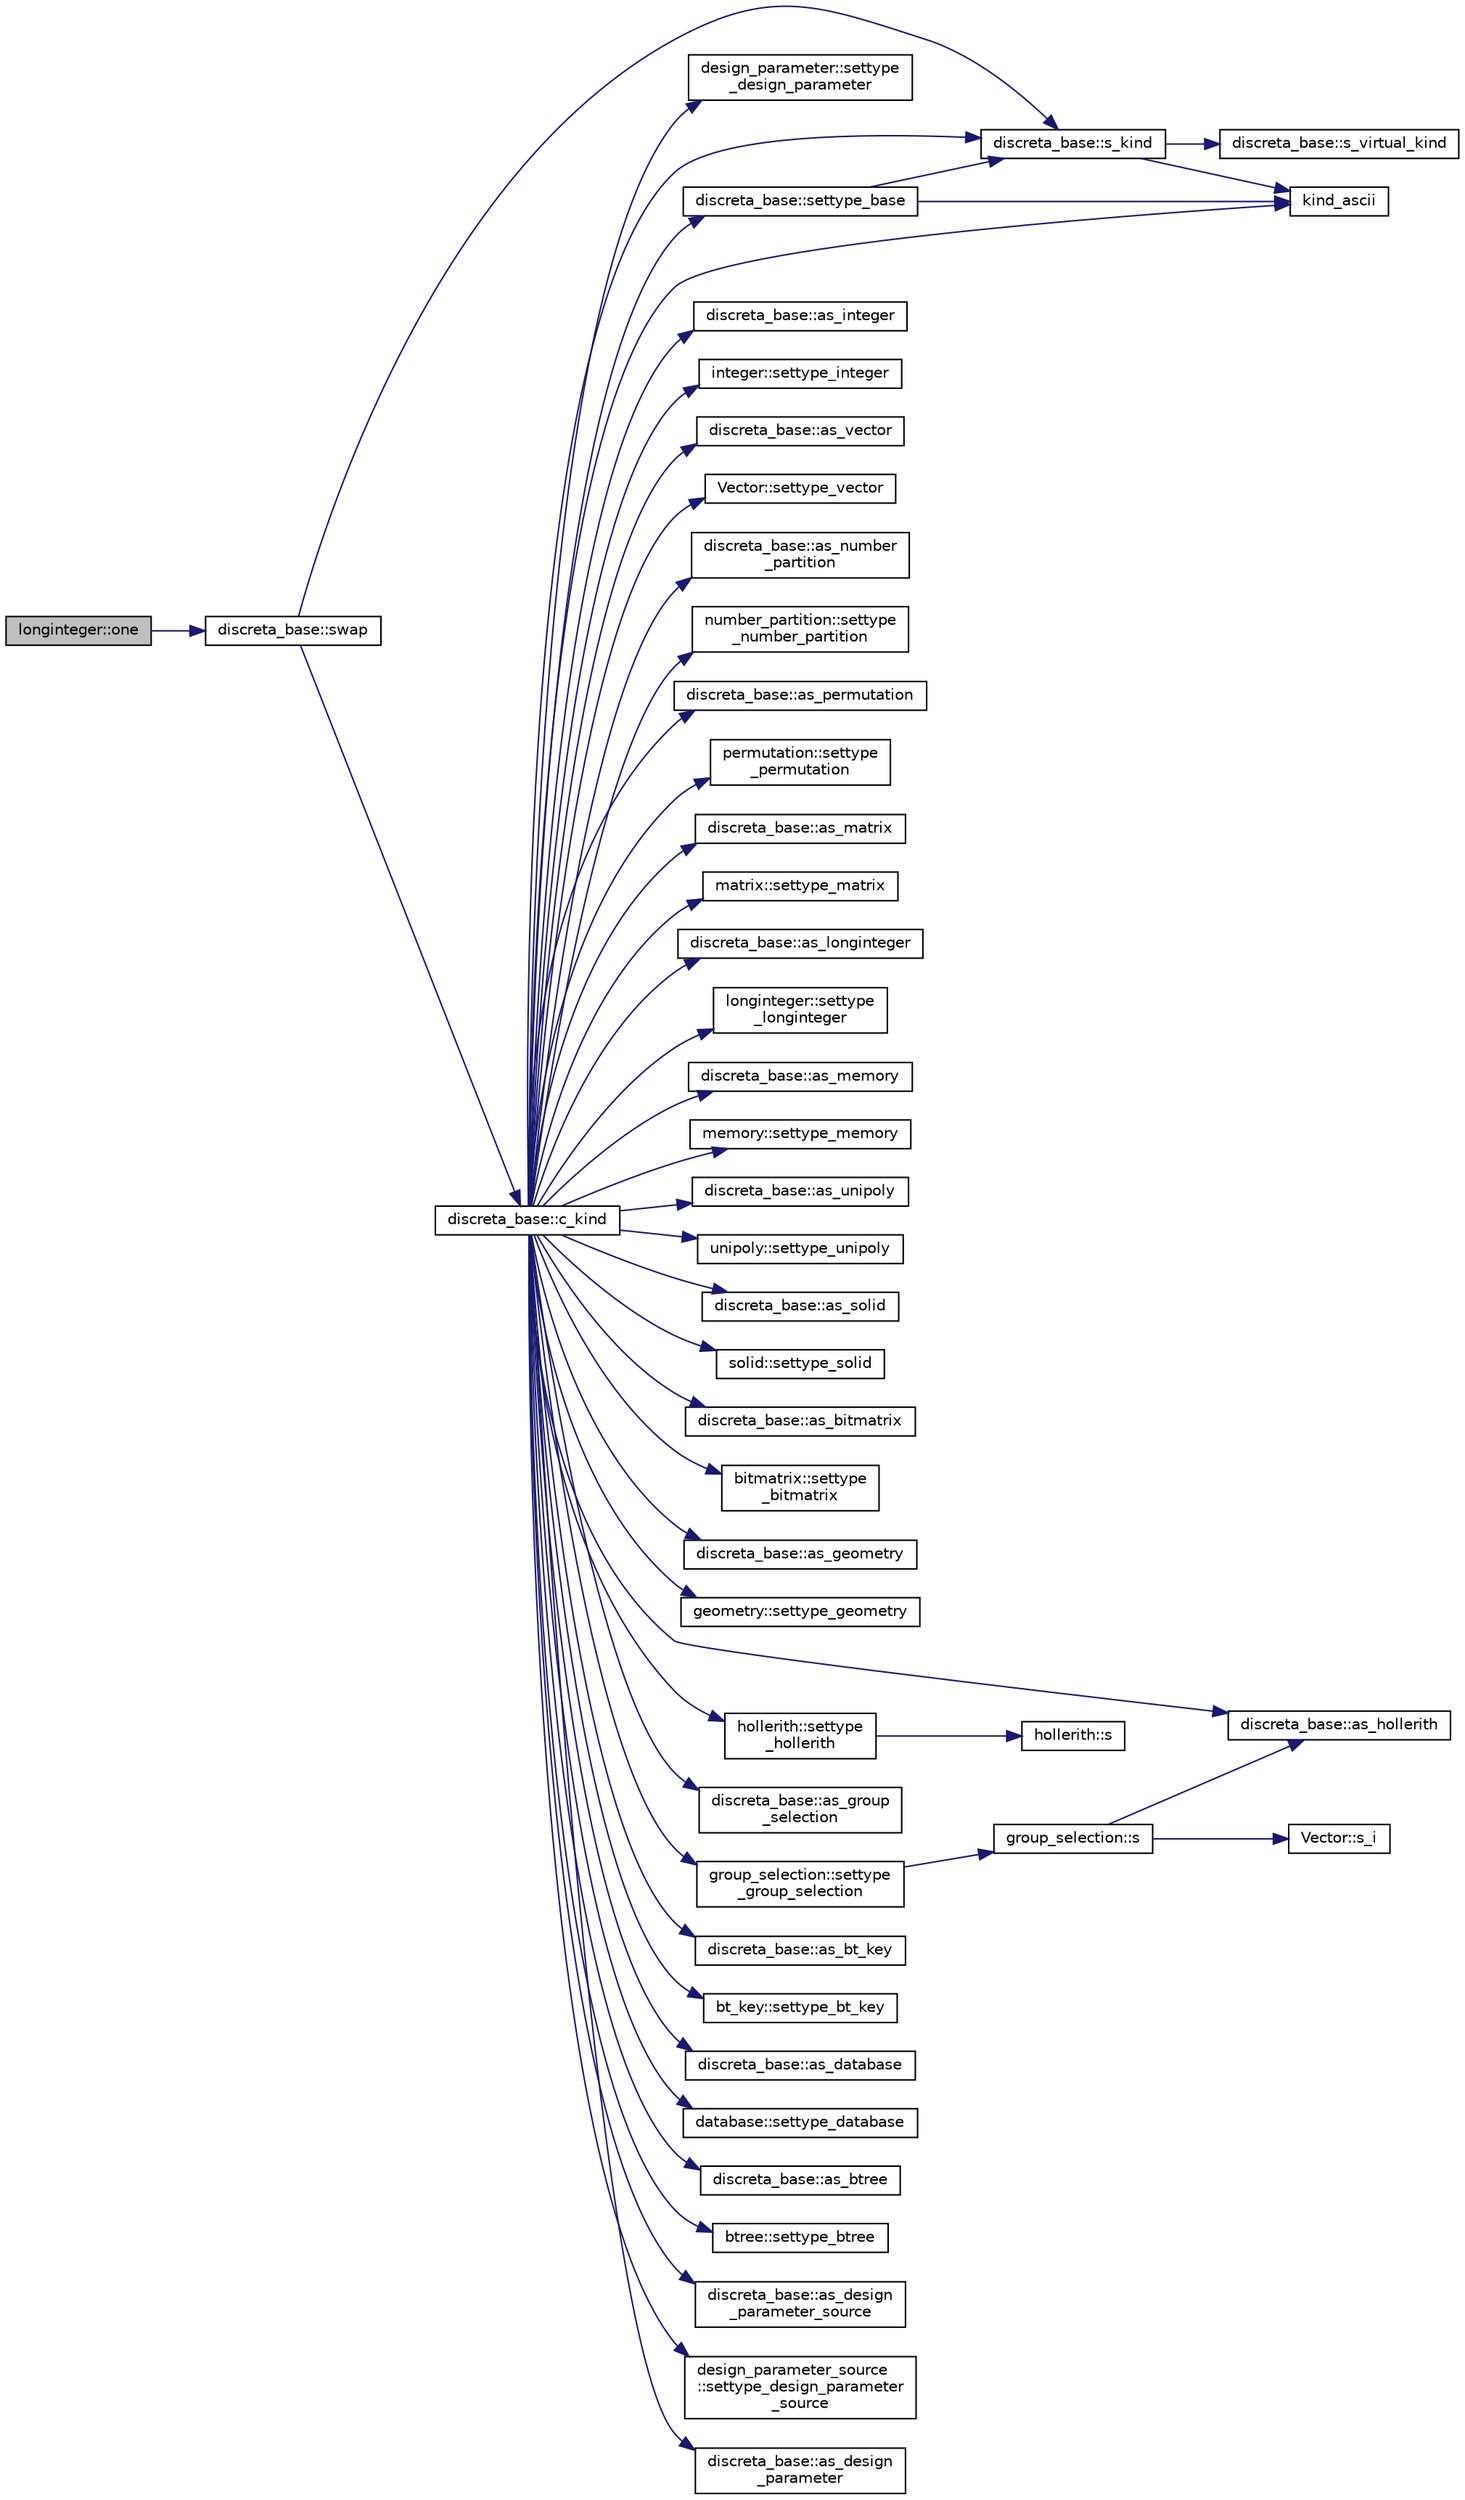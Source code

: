 digraph "longinteger::one"
{
  edge [fontname="Helvetica",fontsize="10",labelfontname="Helvetica",labelfontsize="10"];
  node [fontname="Helvetica",fontsize="10",shape=record];
  rankdir="LR";
  Node1555 [label="longinteger::one",height=0.2,width=0.4,color="black", fillcolor="grey75", style="filled", fontcolor="black"];
  Node1555 -> Node1556 [color="midnightblue",fontsize="10",style="solid",fontname="Helvetica"];
  Node1556 [label="discreta_base::swap",height=0.2,width=0.4,color="black", fillcolor="white", style="filled",URL="$d7/d71/classdiscreta__base.html#a2e8acbb9d3476675dac5b6a583b0293e"];
  Node1556 -> Node1557 [color="midnightblue",fontsize="10",style="solid",fontname="Helvetica"];
  Node1557 [label="discreta_base::s_kind",height=0.2,width=0.4,color="black", fillcolor="white", style="filled",URL="$d7/d71/classdiscreta__base.html#a8a830025c74adbbc3362418a7c2ba157"];
  Node1557 -> Node1558 [color="midnightblue",fontsize="10",style="solid",fontname="Helvetica"];
  Node1558 [label="discreta_base::s_virtual_kind",height=0.2,width=0.4,color="black", fillcolor="white", style="filled",URL="$d7/d71/classdiscreta__base.html#a52778a6d6943a468be083d0785d418fb"];
  Node1557 -> Node1559 [color="midnightblue",fontsize="10",style="solid",fontname="Helvetica"];
  Node1559 [label="kind_ascii",height=0.2,width=0.4,color="black", fillcolor="white", style="filled",URL="$d9/d60/discreta_8h.html#ad0ce825a9f29bc6cec27e1b64cfe27bf"];
  Node1556 -> Node1560 [color="midnightblue",fontsize="10",style="solid",fontname="Helvetica"];
  Node1560 [label="discreta_base::c_kind",height=0.2,width=0.4,color="black", fillcolor="white", style="filled",URL="$d7/d71/classdiscreta__base.html#adc2ff61589c2d083688e7a43f333cb62"];
  Node1560 -> Node1561 [color="midnightblue",fontsize="10",style="solid",fontname="Helvetica"];
  Node1561 [label="discreta_base::settype_base",height=0.2,width=0.4,color="black", fillcolor="white", style="filled",URL="$d7/d71/classdiscreta__base.html#a4f42899a89447d1c3993ea07c38f8ad4"];
  Node1561 -> Node1557 [color="midnightblue",fontsize="10",style="solid",fontname="Helvetica"];
  Node1561 -> Node1559 [color="midnightblue",fontsize="10",style="solid",fontname="Helvetica"];
  Node1560 -> Node1562 [color="midnightblue",fontsize="10",style="solid",fontname="Helvetica"];
  Node1562 [label="discreta_base::as_integer",height=0.2,width=0.4,color="black", fillcolor="white", style="filled",URL="$d7/d71/classdiscreta__base.html#a00d7691eaf874fd283d942692fe8dd26"];
  Node1560 -> Node1563 [color="midnightblue",fontsize="10",style="solid",fontname="Helvetica"];
  Node1563 [label="integer::settype_integer",height=0.2,width=0.4,color="black", fillcolor="white", style="filled",URL="$d0/de5/classinteger.html#a6265c65ef311229acd513d748faba796"];
  Node1560 -> Node1564 [color="midnightblue",fontsize="10",style="solid",fontname="Helvetica"];
  Node1564 [label="discreta_base::as_vector",height=0.2,width=0.4,color="black", fillcolor="white", style="filled",URL="$d7/d71/classdiscreta__base.html#a7bdd6cae39c380b128ee9e17e42cf020"];
  Node1560 -> Node1565 [color="midnightblue",fontsize="10",style="solid",fontname="Helvetica"];
  Node1565 [label="Vector::settype_vector",height=0.2,width=0.4,color="black", fillcolor="white", style="filled",URL="$d5/db2/class_vector.html#a34e0d00b18c051f23904a8429fa6c8b4"];
  Node1560 -> Node1566 [color="midnightblue",fontsize="10",style="solid",fontname="Helvetica"];
  Node1566 [label="discreta_base::as_number\l_partition",height=0.2,width=0.4,color="black", fillcolor="white", style="filled",URL="$d7/d71/classdiscreta__base.html#a307aa09de0e925d46697707968ffab00"];
  Node1560 -> Node1567 [color="midnightblue",fontsize="10",style="solid",fontname="Helvetica"];
  Node1567 [label="number_partition::settype\l_number_partition",height=0.2,width=0.4,color="black", fillcolor="white", style="filled",URL="$df/d50/classnumber__partition.html#a3aaec1b557758f643ffc8555bbc358be"];
  Node1560 -> Node1568 [color="midnightblue",fontsize="10",style="solid",fontname="Helvetica"];
  Node1568 [label="discreta_base::as_permutation",height=0.2,width=0.4,color="black", fillcolor="white", style="filled",URL="$d7/d71/classdiscreta__base.html#aa4e72f36a82984239b12ae831e131098"];
  Node1560 -> Node1569 [color="midnightblue",fontsize="10",style="solid",fontname="Helvetica"];
  Node1569 [label="permutation::settype\l_permutation",height=0.2,width=0.4,color="black", fillcolor="white", style="filled",URL="$d0/d08/classpermutation.html#af1eea29f86195cede9562e444664c28c"];
  Node1560 -> Node1570 [color="midnightblue",fontsize="10",style="solid",fontname="Helvetica"];
  Node1570 [label="discreta_base::as_matrix",height=0.2,width=0.4,color="black", fillcolor="white", style="filled",URL="$d7/d71/classdiscreta__base.html#ae4d7f56d917a4707b838fbffde6467ff"];
  Node1560 -> Node1571 [color="midnightblue",fontsize="10",style="solid",fontname="Helvetica"];
  Node1571 [label="matrix::settype_matrix",height=0.2,width=0.4,color="black", fillcolor="white", style="filled",URL="$d1/d8d/classmatrix.html#a1780283a64a789e4084d792683d276bb"];
  Node1560 -> Node1572 [color="midnightblue",fontsize="10",style="solid",fontname="Helvetica"];
  Node1572 [label="discreta_base::as_longinteger",height=0.2,width=0.4,color="black", fillcolor="white", style="filled",URL="$d7/d71/classdiscreta__base.html#a20a094639eb711b10c8694c51937f7cd"];
  Node1560 -> Node1573 [color="midnightblue",fontsize="10",style="solid",fontname="Helvetica"];
  Node1573 [label="longinteger::settype\l_longinteger",height=0.2,width=0.4,color="black", fillcolor="white", style="filled",URL="$d3/d71/classlonginteger.html#ae5f811ece8df31b9ff114368a18e1dc5"];
  Node1560 -> Node1574 [color="midnightblue",fontsize="10",style="solid",fontname="Helvetica"];
  Node1574 [label="discreta_base::as_memory",height=0.2,width=0.4,color="black", fillcolor="white", style="filled",URL="$d7/d71/classdiscreta__base.html#ad94b2d7dce0cd4fa22db57f6e79c4bd2"];
  Node1560 -> Node1575 [color="midnightblue",fontsize="10",style="solid",fontname="Helvetica"];
  Node1575 [label="memory::settype_memory",height=0.2,width=0.4,color="black", fillcolor="white", style="filled",URL="$d8/d99/classmemory.html#a33aae277f9b8fe36b02e9d5da895451b"];
  Node1560 -> Node1576 [color="midnightblue",fontsize="10",style="solid",fontname="Helvetica"];
  Node1576 [label="discreta_base::as_unipoly",height=0.2,width=0.4,color="black", fillcolor="white", style="filled",URL="$d7/d71/classdiscreta__base.html#ad50d8027f039fe5c2478cddb243adc9d"];
  Node1560 -> Node1577 [color="midnightblue",fontsize="10",style="solid",fontname="Helvetica"];
  Node1577 [label="unipoly::settype_unipoly",height=0.2,width=0.4,color="black", fillcolor="white", style="filled",URL="$d1/d89/classunipoly.html#a8db854fcc85c5e1150b1f1b1c005c95b"];
  Node1560 -> Node1578 [color="midnightblue",fontsize="10",style="solid",fontname="Helvetica"];
  Node1578 [label="discreta_base::as_solid",height=0.2,width=0.4,color="black", fillcolor="white", style="filled",URL="$d7/d71/classdiscreta__base.html#a1fc5f2b85ec97ab0a69dd64903c970a5"];
  Node1560 -> Node1579 [color="midnightblue",fontsize="10",style="solid",fontname="Helvetica"];
  Node1579 [label="solid::settype_solid",height=0.2,width=0.4,color="black", fillcolor="white", style="filled",URL="$d8/def/classsolid.html#a775bd4821f75a8aee4ea3d4335ff90e0"];
  Node1560 -> Node1580 [color="midnightblue",fontsize="10",style="solid",fontname="Helvetica"];
  Node1580 [label="discreta_base::as_bitmatrix",height=0.2,width=0.4,color="black", fillcolor="white", style="filled",URL="$d7/d71/classdiscreta__base.html#a071ad54ea8ef6c9d1d15f532e5a76df6"];
  Node1560 -> Node1581 [color="midnightblue",fontsize="10",style="solid",fontname="Helvetica"];
  Node1581 [label="bitmatrix::settype\l_bitmatrix",height=0.2,width=0.4,color="black", fillcolor="white", style="filled",URL="$de/dc8/classbitmatrix.html#acb571d947f9526665ebbdc0ce3e2a973"];
  Node1560 -> Node1582 [color="midnightblue",fontsize="10",style="solid",fontname="Helvetica"];
  Node1582 [label="discreta_base::as_geometry",height=0.2,width=0.4,color="black", fillcolor="white", style="filled",URL="$d7/d71/classdiscreta__base.html#a38fc7b4cdd830703e9d87354b79bc5c8"];
  Node1560 -> Node1583 [color="midnightblue",fontsize="10",style="solid",fontname="Helvetica"];
  Node1583 [label="geometry::settype_geometry",height=0.2,width=0.4,color="black", fillcolor="white", style="filled",URL="$da/d44/classgeometry.html#ab4a336baba6a3f56f5ffa053a5be5ba7"];
  Node1560 -> Node1584 [color="midnightblue",fontsize="10",style="solid",fontname="Helvetica"];
  Node1584 [label="discreta_base::as_hollerith",height=0.2,width=0.4,color="black", fillcolor="white", style="filled",URL="$d7/d71/classdiscreta__base.html#a3e66f82711f314710107e2f29e589690"];
  Node1560 -> Node1585 [color="midnightblue",fontsize="10",style="solid",fontname="Helvetica"];
  Node1585 [label="hollerith::settype\l_hollerith",height=0.2,width=0.4,color="black", fillcolor="white", style="filled",URL="$d8/d99/classhollerith.html#a23bbd4acfc88a0e90f1245f243f51f76"];
  Node1585 -> Node1586 [color="midnightblue",fontsize="10",style="solid",fontname="Helvetica"];
  Node1586 [label="hollerith::s",height=0.2,width=0.4,color="black", fillcolor="white", style="filled",URL="$d8/d99/classhollerith.html#af61fce2d06f211b25fe3838e4dfee77a"];
  Node1560 -> Node1587 [color="midnightblue",fontsize="10",style="solid",fontname="Helvetica"];
  Node1587 [label="discreta_base::as_group\l_selection",height=0.2,width=0.4,color="black", fillcolor="white", style="filled",URL="$d7/d71/classdiscreta__base.html#aae1bac4883c567718bef9fb610abbdc8"];
  Node1560 -> Node1588 [color="midnightblue",fontsize="10",style="solid",fontname="Helvetica"];
  Node1588 [label="group_selection::settype\l_group_selection",height=0.2,width=0.4,color="black", fillcolor="white", style="filled",URL="$d6/db0/classgroup__selection.html#a015ed73b7b8d784bedd4d11ac1fc0ec1"];
  Node1588 -> Node1589 [color="midnightblue",fontsize="10",style="solid",fontname="Helvetica"];
  Node1589 [label="group_selection::s",height=0.2,width=0.4,color="black", fillcolor="white", style="filled",URL="$d6/db0/classgroup__selection.html#a686cb0c6a3a040796b112b8007ea8223"];
  Node1589 -> Node1590 [color="midnightblue",fontsize="10",style="solid",fontname="Helvetica"];
  Node1590 [label="Vector::s_i",height=0.2,width=0.4,color="black", fillcolor="white", style="filled",URL="$d5/db2/class_vector.html#a1c4fe1752523df8119f70dd550244871"];
  Node1589 -> Node1584 [color="midnightblue",fontsize="10",style="solid",fontname="Helvetica"];
  Node1560 -> Node1591 [color="midnightblue",fontsize="10",style="solid",fontname="Helvetica"];
  Node1591 [label="discreta_base::as_bt_key",height=0.2,width=0.4,color="black", fillcolor="white", style="filled",URL="$d7/d71/classdiscreta__base.html#a2734c6e08dca17cf6588bd5064ec1b9f"];
  Node1560 -> Node1592 [color="midnightblue",fontsize="10",style="solid",fontname="Helvetica"];
  Node1592 [label="bt_key::settype_bt_key",height=0.2,width=0.4,color="black", fillcolor="white", style="filled",URL="$d1/de5/classbt__key.html#a352bb10beb7c789d8d29373035824800"];
  Node1560 -> Node1593 [color="midnightblue",fontsize="10",style="solid",fontname="Helvetica"];
  Node1593 [label="discreta_base::as_database",height=0.2,width=0.4,color="black", fillcolor="white", style="filled",URL="$d7/d71/classdiscreta__base.html#ab055d39d58210a2b03ba3d33703b09a9"];
  Node1560 -> Node1594 [color="midnightblue",fontsize="10",style="solid",fontname="Helvetica"];
  Node1594 [label="database::settype_database",height=0.2,width=0.4,color="black", fillcolor="white", style="filled",URL="$db/d72/classdatabase.html#a014639aa001462e480eb1f3984839b72"];
  Node1560 -> Node1595 [color="midnightblue",fontsize="10",style="solid",fontname="Helvetica"];
  Node1595 [label="discreta_base::as_btree",height=0.2,width=0.4,color="black", fillcolor="white", style="filled",URL="$d7/d71/classdiscreta__base.html#a78e76674cef2ec113c17989c11288778"];
  Node1560 -> Node1596 [color="midnightblue",fontsize="10",style="solid",fontname="Helvetica"];
  Node1596 [label="btree::settype_btree",height=0.2,width=0.4,color="black", fillcolor="white", style="filled",URL="$dd/db0/classbtree.html#a5a1b9773c848908a6050cc733d2d9780"];
  Node1560 -> Node1597 [color="midnightblue",fontsize="10",style="solid",fontname="Helvetica"];
  Node1597 [label="discreta_base::as_design\l_parameter_source",height=0.2,width=0.4,color="black", fillcolor="white", style="filled",URL="$d7/d71/classdiscreta__base.html#a59cbf837c6582ded5bc586265d13d81a"];
  Node1560 -> Node1598 [color="midnightblue",fontsize="10",style="solid",fontname="Helvetica"];
  Node1598 [label="design_parameter_source\l::settype_design_parameter\l_source",height=0.2,width=0.4,color="black", fillcolor="white", style="filled",URL="$df/d4b/classdesign__parameter__source.html#a3af3b851df87bd1661fb9c9ce18822c8"];
  Node1560 -> Node1599 [color="midnightblue",fontsize="10",style="solid",fontname="Helvetica"];
  Node1599 [label="discreta_base::as_design\l_parameter",height=0.2,width=0.4,color="black", fillcolor="white", style="filled",URL="$d7/d71/classdiscreta__base.html#aab24ff38ea1c5471ab3de42e014d0f2a"];
  Node1560 -> Node1600 [color="midnightblue",fontsize="10",style="solid",fontname="Helvetica"];
  Node1600 [label="design_parameter::settype\l_design_parameter",height=0.2,width=0.4,color="black", fillcolor="white", style="filled",URL="$da/d94/classdesign__parameter.html#a8b19d277f2b7d09c2531a527dfc0359e"];
  Node1560 -> Node1559 [color="midnightblue",fontsize="10",style="solid",fontname="Helvetica"];
  Node1560 -> Node1557 [color="midnightblue",fontsize="10",style="solid",fontname="Helvetica"];
}
